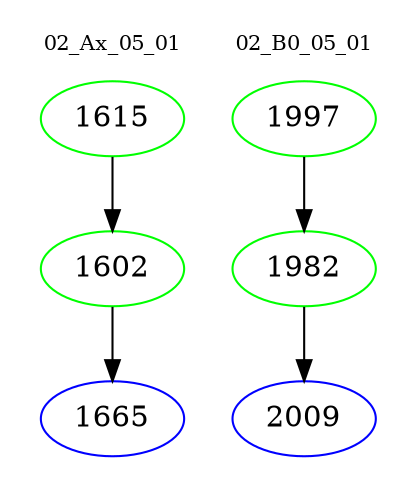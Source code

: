 digraph{
subgraph cluster_0 {
color = white
label = "02_Ax_05_01";
fontsize=10;
T0_1615 [label="1615", color="green"]
T0_1615 -> T0_1602 [color="black"]
T0_1602 [label="1602", color="green"]
T0_1602 -> T0_1665 [color="black"]
T0_1665 [label="1665", color="blue"]
}
subgraph cluster_1 {
color = white
label = "02_B0_05_01";
fontsize=10;
T1_1997 [label="1997", color="green"]
T1_1997 -> T1_1982 [color="black"]
T1_1982 [label="1982", color="green"]
T1_1982 -> T1_2009 [color="black"]
T1_2009 [label="2009", color="blue"]
}
}
